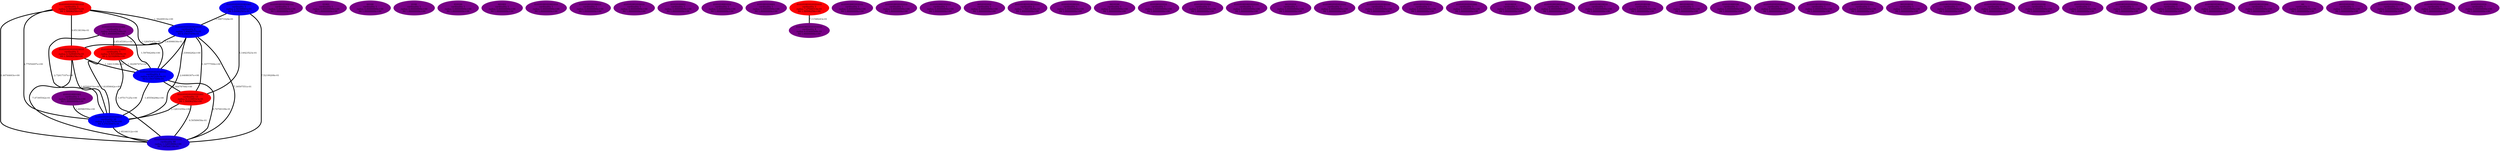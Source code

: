 graph glass {
    edge[style=solid, penwidth="5", labeldistance="10"]
    0101010101010100101 [label="0101010101010100101\ncardinality 4\nradius 8.99722816e-01\nlfd 4.15037499e-01", color="#0300FB", style="filled"]
    01010100101000101 [label="01010100101000101\ncardinality 1\nradius 0.00000000e+00\nlfd 1.00000000e+00", color="#780086", style="filled"]
    01001 [label="01001\ncardinality 1\nradius 0.00000000e+00\nlfd 1.00000000e+00", color="#780086", style="filled"]
    00100 [label="00100\ncardinality 1\nradius 0.00000000e+00\nlfd 1.00000000e+00", color="#780086", style="filled"]
    0100 [label="0100\ncardinality 1\nradius 0.00000000e+00\nlfd 1.00000000e+00", color="#780086", style="filled"]
    010100 [label="010100\ncardinality 1\nradius 0.00000000e+00\nlfd 1.00000000e+00", color="#780086", style="filled"]
    001001 [label="001001\ncardinality 1\nradius 0.00000000e+00\nlfd 1.00000000e+00", color="#780086", style="filled"]
    01010100101001010 [label="01010100101001010\ncardinality 1\nradius 0.00000000e+00\nlfd 1.00000000e+00", color="#780086", style="filled"]
    0101010010100010 [label="0101010010100010\ncardinality 1\nradius 0.00000000e+00\nlfd 1.00000000e+00", color="#780086", style="filled"]
    010101001010010 [label="010101001010010\ncardinality 1\nradius 0.00000000e+00\nlfd 1.00000000e+00", color="#780086", style="filled"]
    01010100001 [label="01010100001\ncardinality 1\nradius 0.00000000e+00\nlfd 1.00000000e+00", color="#780086", style="filled"]
    0101010001010 [label="0101010001010\ncardinality 1\nradius 0.00000000e+00\nlfd 1.00000000e+00", color="#780086", style="filled"]
    01010101010101000 [label="01010101010101000\ncardinality 2\nradius 9.61042166e-01\nlfd 1.00000000e+00", color="#780086", style="filled"]
    0101001010001 [label="0101001010001\ncardinality 1\nradius 0.00000000e+00\nlfd 1.00000000e+00", color="#780086", style="filled"]
    0101010010101010101 [label="0101010010101010101\ncardinality 4\nradius 6.83449568e-01\nlfd 1.00000000e+00", color="#780086", style="filled"]
    0101010001010101 [label="0101010001010101\ncardinality 1\nradius 0.00000000e+00\nlfd 1.00000000e+00", color="#780086", style="filled"]
    0101010010101010 [label="0101010010101010\ncardinality 1\nradius 0.00000000e+00\nlfd 1.00000000e+00", color="#780086", style="filled"]
    010101000101010 [label="010101000101010\ncardinality 1\nradius 0.00000000e+00\nlfd 1.00000000e+00", color="#780086", style="filled"]
    0010101010 [label="0010101010\ncardinality 1\nradius 0.00000000e+00\nlfd 1.00000000e+00", color="#780086", style="filled"]
    010101001010010101 [label="010101001010010101\ncardinality 2\nradius 7.58618646e-01\nlfd 1.00000000e+00", color="#780086", style="filled"]
    0101010100101 [label="0101010100101\ncardinality 1\nradius 0.00000000e+00\nlfd 1.00000000e+00", color="#780086", style="filled"]
    0101010101010101010 [label="0101010101010101010\ncardinality 24\nradius 2.13227918e+00\nlfd 3.37034987e-01", color="#0100FD", style="filled"]
    0101010101010010101 [label="0101010101010010101\ncardinality 8\nradius 7.90696777e-01\nlfd 4.15037499e-01", color="#0300FB", style="filled"]
    0010100 [label="0010100\ncardinality 1\nradius 0.00000000e+00\nlfd 1.00000000e+00", color="#780086", style="filled"]
    010100101010 [label="010100101010\ncardinality 1\nradius 0.00000000e+00\nlfd 1.00000000e+00", color="#780086", style="filled"]
    010100101000 [label="010100101000\ncardinality 1\nradius 0.00000000e+00\nlfd 1.00000000e+00", color="#780086", style="filled"]
    010101001001010101 [label="010101001001010101\ncardinality 1\nradius 0.00000000e+00\nlfd 1.00000000e+00", color="#780086", style="filled"]
    00101010 [label="00101010\ncardinality 1\nradius 0.00000000e+00\nlfd 1.00000000e+00", color="#780086", style="filled"]
    010101001010101010 [label="010101001010101010\ncardinality 3\nradius 7.27049314e-01\nlfd 1.58496250e+00", color="#FA0004", style="filled"]
    01010010101010101 [label="01010010101010101\ncardinality 1\nradius 0.00000000e+00\nlfd 1.00000000e+00", color="#780086", style="filled"]
    01010101010100100 [label="01010101010100100\ncardinality 1\nradius 0.00000000e+00\nlfd 1.00000000e+00", color="#780086", style="filled"]
    0101001010010 [label="0101001010010\ncardinality 1\nradius 0.00000000e+00\nlfd 1.00000000e+00", color="#780086", style="filled"]
    010101010101000 [label="010101010101000\ncardinality 1\nradius 0.00000000e+00\nlfd 1.00000000e+00", color="#780086", style="filled"]
    01010101010101010101 [label="01010101010101010101\ncardinality 88\nradius 1.12853888e+00\nlfd 7.04544116e-01", color="#1E00E0", style="filled"]
    01010010 [label="01010010\ncardinality 1\nradius 0.00000000e+00\nlfd 1.00000000e+00", color="#780086", style="filled"]
    010101001001010 [label="010101001001010\ncardinality 1\nradius 0.00000000e+00\nlfd 1.00000000e+00", color="#780086", style="filled"]
    0101010010010 [label="0101010010010\ncardinality 1\nradius 0.00000000e+00\nlfd 1.00000000e+00", color="#780086", style="filled"]
    0101010001001 [label="0101010001001\ncardinality 1\nradius 0.00000000e+00\nlfd 1.00000000e+00", color="#780086", style="filled"]
    01010100100 [label="01010100100\ncardinality 1\nradius 0.00000000e+00\nlfd 1.00000000e+00", color="#780086", style="filled"]
    0010100101 [label="0010100101\ncardinality 1\nradius 0.00000000e+00\nlfd 1.00000000e+00", color="#780086", style="filled"]
    010101000100 [label="010101000100\ncardinality 1\nradius 0.00000000e+00\nlfd 1.00000000e+00", color="#780086", style="filled"]
    0101010101010001 [label="0101010101010001\ncardinality 1\nradius 0.00000000e+00\nlfd 1.00000000e+00", color="#780086", style="filled"]
    01010100100101010 [label="01010100100101010\ncardinality 1\nradius 0.00000000e+00\nlfd 1.00000000e+00", color="#780086", style="filled"]
    0101010010101001 [label="0101010010101001\ncardinality 1\nradius 0.00000000e+00\nlfd 1.00000000e+00", color="#780086", style="filled"]
    010101010101001001 [label="010101010101001001\ncardinality 3\nradius 2.50399681e-01\nlfd 5.84962501e-01", color="#0D00F1", style="filled"]
    010101010101001010 [label="010101010101001010\ncardinality 3\nradius 6.56048977e-01\nlfd 1.58496250e+00", color="#FA0004", style="filled"]
    001010010 [label="001010010\ncardinality 1\nradius 0.00000000e+00\nlfd 1.00000000e+00", color="#780086", style="filled"]
    0101001010101001 [label="0101001010101001\ncardinality 1\nradius 0.00000000e+00\nlfd 1.00000000e+00", color="#780086", style="filled"]
    010101001010100 [label="010101001010100\ncardinality 1\nradius 0.00000000e+00\nlfd 1.00000000e+00", color="#780086", style="filled"]
    010101010101010010 [label="010101010101010010\ncardinality 3\nradius 6.52994035e-01\nlfd 1.58496250e+00", color="#FA0004", style="filled"]
    0101010100 [label="0101010100\ncardinality 1\nradius 0.00000000e+00\nlfd 1.00000000e+00", color="#780086", style="filled"]
    010101010010 [label="010101010010\ncardinality 1\nradius 0.00000000e+00\nlfd 1.00000000e+00", color="#780086", style="filled"]
    0101001010101010 [label="0101001010101010\ncardinality 1\nradius 0.00000000e+00\nlfd 1.00000000e+00", color="#780086", style="filled"]
    0101010000 [label="0101010000\ncardinality 1\nradius 0.00000000e+00\nlfd 1.00000000e+00", color="#780086", style="filled"]
    01010010100101 [label="01010010100101\ncardinality 1\nradius 0.00000000e+00\nlfd 1.00000000e+00", color="#780086", style="filled"]
    010101010101010001 [label="010101010101010001\ncardinality 5\nradius 8.50530809e-01\nlfd 2.32192809e+00", color="#FE0000", style="filled"]
    01010100101000 [label="01010100101000\ncardinality 1\nradius 0.00000000e+00\nlfd 1.00000000e+00", color="#780086", style="filled"]
    00 [label="00\ncardinality 1\nradius 0.00000000e+00\nlfd 1.00000000e+00", color="#780086", style="filled"]
    00101010101 [label="00101010101\ncardinality 1\nradius 0.00000000e+00\nlfd 1.00000000e+00", color="#780086", style="filled"]
    010101010101010100 [label="010101010101010100\ncardinality 1\nradius 0.00000000e+00\nlfd 1.00000000e+00", color="#780086", style="filled"]
    010100101010100 [label="010100101010100\ncardinality 1\nradius 0.00000000e+00\nlfd 1.00000000e+00", color="#780086", style="filled"]
    0101010101010101001 [label="0101010101010101001\ncardinality 15\nradius 8.13389323e-01\nlfd 1.58496250e+00", color="#FA0004", style="filled"]
    01010101010 [label="01010101010\ncardinality 1\nradius 0.00000000e+00\nlfd 1.00000000e+00", color="#780086", style="filled"]
    010101010101010010 -- 0101010101010100101 [label="1.14013188e+00"]
    010101001010101010 -- 0101010010101010101 [label="7.11548243e-01"]
    010101010101001010 -- 0101010101010100101 [label="1.12845047e+00"]
    0101010101010101001 -- 0101010101010101010 [label="2.12831650e+00"]
    010101010101001010 -- 010101010101010010 [label="9.95138194e-01"]
    01010101010101000 -- 010101010101010001 [label="1.65145391e+00"]
    010101010101001001 -- 0101010101010101001 [label="8.14923523e-01"]
    0101010001001 -- 0101010101010101010 [label="1.60586550e+00"]
    01010101010101000 -- 0101010101010100101 [label="1.59784249e+00"]
    010101010101010010 -- 0101010101010101010 [label="2.48588433e+00"]
    0101010101010101010 -- 01010101010101010101 [label="1.95346312e+00"]
    010101010101001010 -- 0101010101010010101 [label="1.38249916e+00"]
    0101010101010010101 -- 01010101010101010101 [label="7.39597551e-01"]
    0101010101010101001 -- 01010101010101010101 [label="8.50589056e-01"]
    010101010101010001 -- 0101010101010100101 [label="1.34290747e+00"]
    0101010101010100101 -- 01010101010101010101 [label="8.74700109e-01"]
    0101010101010010101 -- 010101010101010010 [label="5.83098030e-01"]
    010101010101010010 -- 01010101010101010101 [label="7.47395542e-01"]
    010101010101001010 -- 0101010101010101010 [label="2.77054497e+00"]
    010101010101001001 -- 01010101010101010101 [label="7.52199208e-01"]
    0101010101010100101 -- 0101010101010101010 [label="1.85556296e+00"]
    0101010101010010101 -- 0101010101010101001 [label="1.16777594e+00"]
    010101010101010001 -- 01010101010101010101 [label="1.97517125e+00"]
    010101010101001010 -- 01010101010101010101 [label="1.44744603e+00"]
    0101010101010010101 -- 0101010101010101010 [label="2.64080307e+00"]
    01010101010101000 -- 0101010101010101010 [label="2.72617107e+00"]
    0101010101010100101 -- 0101010101010101001 [label="1.46478784e+00"]
    010101010101010001 -- 0101010101010101010 [label="1.81959042e+00"]
    0101010101010010101 -- 0101010101010100101 [label="1.33944282e+00"]
    010101010101001001 -- 0101010101010010101 [label="5.39073324e-01"]
}